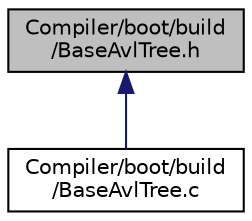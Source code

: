 digraph "Compiler/boot/build/BaseAvlTree.h"
{
  edge [fontname="Helvetica",fontsize="10",labelfontname="Helvetica",labelfontsize="10"];
  node [fontname="Helvetica",fontsize="10",shape=record];
  Node6 [label="Compiler/boot/build\l/BaseAvlTree.h",height=0.2,width=0.4,color="black", fillcolor="grey75", style="filled", fontcolor="black"];
  Node6 -> Node7 [dir="back",color="midnightblue",fontsize="10",style="solid",fontname="Helvetica"];
  Node7 [label="Compiler/boot/build\l/BaseAvlTree.c",height=0.2,width=0.4,color="black", fillcolor="white", style="filled",URL="$d2/df9/_base_avl_tree_8c.html"];
}
